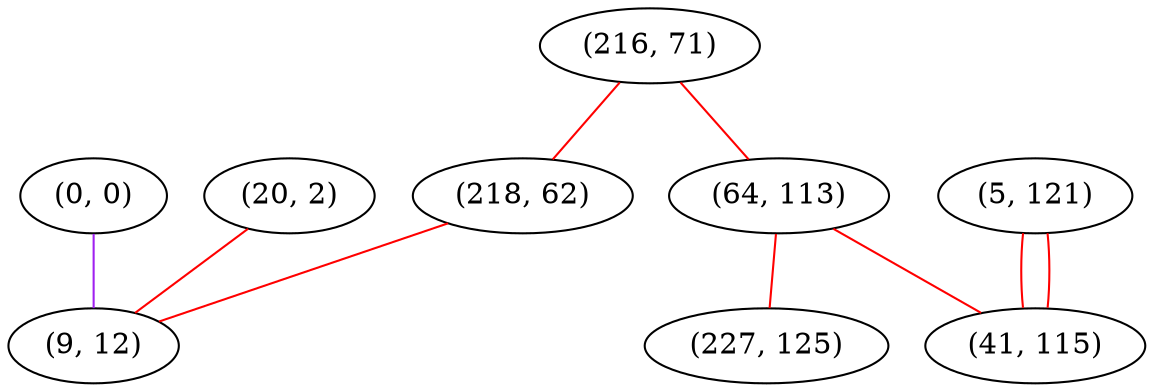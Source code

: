 graph "" {
"(0, 0)";
"(216, 71)";
"(20, 2)";
"(64, 113)";
"(5, 121)";
"(218, 62)";
"(227, 125)";
"(41, 115)";
"(9, 12)";
"(0, 0)" -- "(9, 12)"  [color=purple, key=0, weight=4];
"(216, 71)" -- "(64, 113)"  [color=red, key=0, weight=1];
"(216, 71)" -- "(218, 62)"  [color=red, key=0, weight=1];
"(20, 2)" -- "(9, 12)"  [color=red, key=0, weight=1];
"(64, 113)" -- "(41, 115)"  [color=red, key=0, weight=1];
"(64, 113)" -- "(227, 125)"  [color=red, key=0, weight=1];
"(5, 121)" -- "(41, 115)"  [color=red, key=0, weight=1];
"(5, 121)" -- "(41, 115)"  [color=red, key=1, weight=1];
"(218, 62)" -- "(9, 12)"  [color=red, key=0, weight=1];
}
